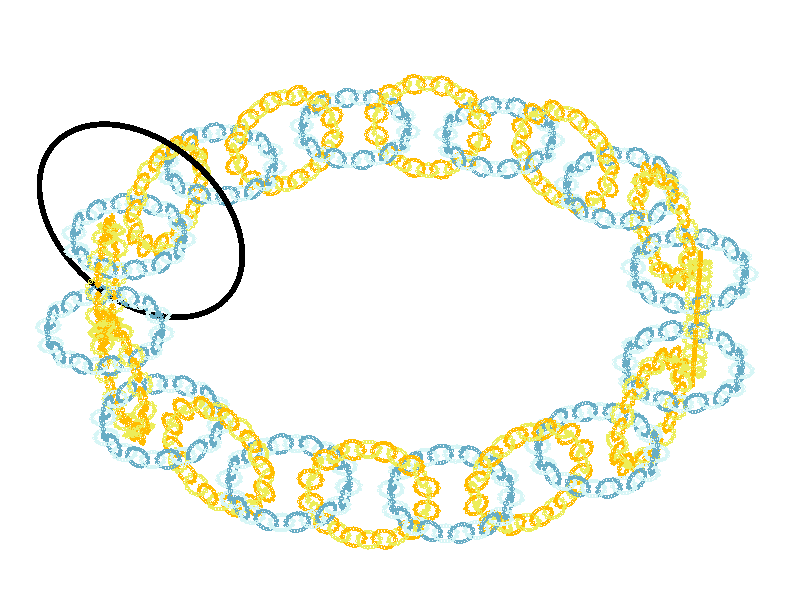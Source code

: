 #include "colors.inc"

camera {
    location <1, 8, -10>
    look_at  <0, 0,  0>
    angle 12
}

background { color White }

global_settings { ambient_light 0.4 }

light_source { 
  <2, 4, -3>*2 color 1.5*White
  area_light
  <-0.4,0.2,0>/7 <0.15,0.3,0.5>/7 8 8
}

plane { <0,-1,0> 2
  pigment { color White*1.1 }
  finish { ambient 0.9 diffuse 0.1}
}

#declare R = 1;
#declare r = 0.27;
#declare e1 = 0.9*(r/(R+r));
#declare M = 12; //Anciennement  12
#declare a = 360/(2*M);

#declare T1 = transform {
    scale e1
    rotate <0,0,90>
    translate <R,0,0>
}

#declare T2 = transform {scale e1 translate <R,0,0>}

torus {
	.4
	0.01
	sturm
	texture {
		pigment { Black }
	}
	rotate <90,0,0>
	translate <-1,0,0>
	rotate <0,20,0>
}


#declare c1=0;
#while (c1 < 2*M)
 #declare c2=0;
 #while (c2 < 2*M)
  #declare c3=0;
  #while (c3 < 2*M)
   torus {
    R r sturm
    texture { pigment { color 
     #switch(mod(c1,2)+2*mod(c2,2)+4*mod(c3,2))
     // Jaunes
     #case(0) BrightGold    #break         // OldGold   
     #case(1) BrightGold    #break         // OldGold
     #case(2) Orange        #break         // Silver
     #case(3) Orange        #break         // Silver
     // Bleus
     #case(4) SteelBlue     #break         // Maroon
     #case(5) SteelBlue     #break         // Maroon
     #case(6) Turquoise     #break         // Light_Purple
     #case(7) Turquoise     #break         // Light_Purple
     #end 
    } finish {ambient 0.5} }

    #if (mod(c1,2)=0)
     transform T1  
    #else
     transform T2
    #end
    rotate <0,a*c1,0>

    #if (mod(c2,2)=0)
     transform T1  
    #else
     transform T2
    #end
    rotate <0,a*c2,0>

    #if (mod(c3,2)=0)
     transform T1  
    #else
     transform T2
    #end
    rotate <0,a*c3,0>
   }
   #declare c3 = c3 + 1;
  #end
  #declare c2 = c2 + 1;
 #end
 #declare c1 = c1 + 1;
#end
